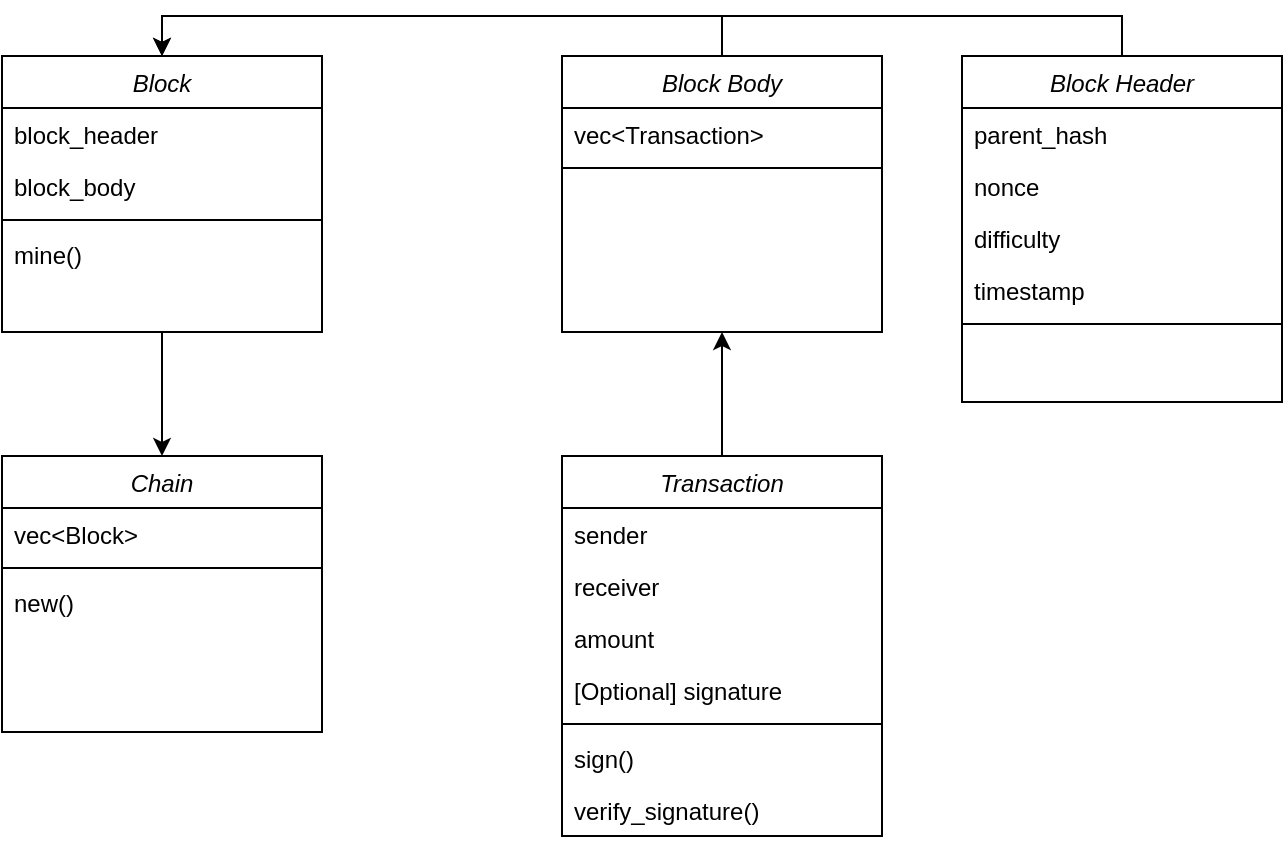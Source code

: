 <mxfile version="26.1.0">
  <diagram id="C5RBs43oDa-KdzZeNtuy" name="Page-1">
    <mxGraphModel dx="880" dy="523" grid="1" gridSize="10" guides="1" tooltips="1" connect="1" arrows="1" fold="1" page="1" pageScale="1" pageWidth="827" pageHeight="1169" math="0" shadow="0">
      <root>
        <mxCell id="WIyWlLk6GJQsqaUBKTNV-0" />
        <mxCell id="WIyWlLk6GJQsqaUBKTNV-1" parent="WIyWlLk6GJQsqaUBKTNV-0" />
        <mxCell id="HDEbhU0rNr9aGH9nYypW-46" style="edgeStyle=orthogonalEdgeStyle;rounded=0;orthogonalLoop=1;jettySize=auto;html=1;exitX=0.5;exitY=1;exitDx=0;exitDy=0;entryX=0.5;entryY=0;entryDx=0;entryDy=0;" edge="1" parent="WIyWlLk6GJQsqaUBKTNV-1" source="zkfFHV4jXpPFQw0GAbJ--0" target="HDEbhU0rNr9aGH9nYypW-37">
          <mxGeometry relative="1" as="geometry" />
        </mxCell>
        <mxCell id="zkfFHV4jXpPFQw0GAbJ--0" value="Block" style="swimlane;fontStyle=2;align=center;verticalAlign=top;childLayout=stackLayout;horizontal=1;startSize=26;horizontalStack=0;resizeParent=1;resizeLast=0;collapsible=1;marginBottom=0;rounded=0;shadow=0;strokeWidth=1;" parent="WIyWlLk6GJQsqaUBKTNV-1" vertex="1">
          <mxGeometry x="200" y="80" width="160" height="138" as="geometry">
            <mxRectangle x="230" y="140" width="160" height="26" as="alternateBounds" />
          </mxGeometry>
        </mxCell>
        <mxCell id="HDEbhU0rNr9aGH9nYypW-26" value="block_header&#xa;" style="text;align=left;verticalAlign=top;spacingLeft=4;spacingRight=4;overflow=hidden;rotatable=0;points=[[0,0.5],[1,0.5]];portConstraint=eastwest;rounded=0;shadow=0;html=0;" vertex="1" parent="zkfFHV4jXpPFQw0GAbJ--0">
          <mxGeometry y="26" width="160" height="26" as="geometry" />
        </mxCell>
        <mxCell id="HDEbhU0rNr9aGH9nYypW-27" value="block_body" style="text;align=left;verticalAlign=top;spacingLeft=4;spacingRight=4;overflow=hidden;rotatable=0;points=[[0,0.5],[1,0.5]];portConstraint=eastwest;rounded=0;shadow=0;html=0;" vertex="1" parent="zkfFHV4jXpPFQw0GAbJ--0">
          <mxGeometry y="52" width="160" height="26" as="geometry" />
        </mxCell>
        <mxCell id="zkfFHV4jXpPFQw0GAbJ--4" value="" style="line;html=1;strokeWidth=1;align=left;verticalAlign=middle;spacingTop=-1;spacingLeft=3;spacingRight=3;rotatable=0;labelPosition=right;points=[];portConstraint=eastwest;" parent="zkfFHV4jXpPFQw0GAbJ--0" vertex="1">
          <mxGeometry y="78" width="160" height="8" as="geometry" />
        </mxCell>
        <mxCell id="HDEbhU0rNr9aGH9nYypW-25" value="mine()" style="text;align=left;verticalAlign=top;spacingLeft=4;spacingRight=4;overflow=hidden;rotatable=0;points=[[0,0.5],[1,0.5]];portConstraint=eastwest;rounded=0;shadow=0;html=0;" vertex="1" parent="zkfFHV4jXpPFQw0GAbJ--0">
          <mxGeometry y="86" width="160" height="26" as="geometry" />
        </mxCell>
        <mxCell id="HDEbhU0rNr9aGH9nYypW-22" style="edgeStyle=orthogonalEdgeStyle;rounded=0;orthogonalLoop=1;jettySize=auto;html=1;entryX=0.5;entryY=0;entryDx=0;entryDy=0;" edge="1" parent="WIyWlLk6GJQsqaUBKTNV-1" source="HDEbhU0rNr9aGH9nYypW-0" target="zkfFHV4jXpPFQw0GAbJ--0">
          <mxGeometry relative="1" as="geometry">
            <Array as="points">
              <mxPoint x="760" y="60" />
              <mxPoint x="280" y="60" />
            </Array>
          </mxGeometry>
        </mxCell>
        <mxCell id="HDEbhU0rNr9aGH9nYypW-0" value="Block Header" style="swimlane;fontStyle=2;align=center;verticalAlign=top;childLayout=stackLayout;horizontal=1;startSize=26;horizontalStack=0;resizeParent=1;resizeLast=0;collapsible=1;marginBottom=0;rounded=0;shadow=0;strokeWidth=1;" vertex="1" parent="WIyWlLk6GJQsqaUBKTNV-1">
          <mxGeometry x="680" y="80" width="160" height="173" as="geometry">
            <mxRectangle x="230" y="140" width="160" height="26" as="alternateBounds" />
          </mxGeometry>
        </mxCell>
        <mxCell id="HDEbhU0rNr9aGH9nYypW-1" value="parent_hash" style="text;align=left;verticalAlign=top;spacingLeft=4;spacingRight=4;overflow=hidden;rotatable=0;points=[[0,0.5],[1,0.5]];portConstraint=eastwest;" vertex="1" parent="HDEbhU0rNr9aGH9nYypW-0">
          <mxGeometry y="26" width="160" height="26" as="geometry" />
        </mxCell>
        <mxCell id="HDEbhU0rNr9aGH9nYypW-2" value="nonce" style="text;align=left;verticalAlign=top;spacingLeft=4;spacingRight=4;overflow=hidden;rotatable=0;points=[[0,0.5],[1,0.5]];portConstraint=eastwest;rounded=0;shadow=0;html=0;" vertex="1" parent="HDEbhU0rNr9aGH9nYypW-0">
          <mxGeometry y="52" width="160" height="26" as="geometry" />
        </mxCell>
        <mxCell id="HDEbhU0rNr9aGH9nYypW-12" value="difficulty" style="text;align=left;verticalAlign=top;spacingLeft=4;spacingRight=4;overflow=hidden;rotatable=0;points=[[0,0.5],[1,0.5]];portConstraint=eastwest;rounded=0;shadow=0;html=0;" vertex="1" parent="HDEbhU0rNr9aGH9nYypW-0">
          <mxGeometry y="78" width="160" height="26" as="geometry" />
        </mxCell>
        <mxCell id="HDEbhU0rNr9aGH9nYypW-3" value="timestamp" style="text;align=left;verticalAlign=top;spacingLeft=4;spacingRight=4;overflow=hidden;rotatable=0;points=[[0,0.5],[1,0.5]];portConstraint=eastwest;rounded=0;shadow=0;html=0;" vertex="1" parent="HDEbhU0rNr9aGH9nYypW-0">
          <mxGeometry y="104" width="160" height="26" as="geometry" />
        </mxCell>
        <mxCell id="HDEbhU0rNr9aGH9nYypW-4" value="" style="line;html=1;strokeWidth=1;align=left;verticalAlign=middle;spacingTop=-1;spacingLeft=3;spacingRight=3;rotatable=0;labelPosition=right;points=[];portConstraint=eastwest;" vertex="1" parent="HDEbhU0rNr9aGH9nYypW-0">
          <mxGeometry y="130" width="160" height="8" as="geometry" />
        </mxCell>
        <mxCell id="HDEbhU0rNr9aGH9nYypW-21" style="edgeStyle=orthogonalEdgeStyle;rounded=0;orthogonalLoop=1;jettySize=auto;html=1;exitX=0.5;exitY=0;exitDx=0;exitDy=0;entryX=0.5;entryY=0;entryDx=0;entryDy=0;" edge="1" parent="WIyWlLk6GJQsqaUBKTNV-1" source="HDEbhU0rNr9aGH9nYypW-6" target="zkfFHV4jXpPFQw0GAbJ--0">
          <mxGeometry relative="1" as="geometry" />
        </mxCell>
        <mxCell id="HDEbhU0rNr9aGH9nYypW-6" value="Block Body&#xa;" style="swimlane;fontStyle=2;align=center;verticalAlign=top;childLayout=stackLayout;horizontal=1;startSize=26;horizontalStack=0;resizeParent=1;resizeLast=0;collapsible=1;marginBottom=0;rounded=0;shadow=0;strokeWidth=1;" vertex="1" parent="WIyWlLk6GJQsqaUBKTNV-1">
          <mxGeometry x="480" y="80" width="160" height="138" as="geometry">
            <mxRectangle x="230" y="140" width="160" height="26" as="alternateBounds" />
          </mxGeometry>
        </mxCell>
        <mxCell id="HDEbhU0rNr9aGH9nYypW-7" value="vec&lt;Transaction&gt;" style="text;align=left;verticalAlign=top;spacingLeft=4;spacingRight=4;overflow=hidden;rotatable=0;points=[[0,0.5],[1,0.5]];portConstraint=eastwest;" vertex="1" parent="HDEbhU0rNr9aGH9nYypW-6">
          <mxGeometry y="26" width="160" height="26" as="geometry" />
        </mxCell>
        <mxCell id="HDEbhU0rNr9aGH9nYypW-10" value="" style="line;html=1;strokeWidth=1;align=left;verticalAlign=middle;spacingTop=-1;spacingLeft=3;spacingRight=3;rotatable=0;labelPosition=right;points=[];portConstraint=eastwest;" vertex="1" parent="HDEbhU0rNr9aGH9nYypW-6">
          <mxGeometry y="52" width="160" height="8" as="geometry" />
        </mxCell>
        <mxCell id="HDEbhU0rNr9aGH9nYypW-43" style="edgeStyle=orthogonalEdgeStyle;rounded=0;orthogonalLoop=1;jettySize=auto;html=1;exitX=0.5;exitY=0;exitDx=0;exitDy=0;entryX=0.5;entryY=1;entryDx=0;entryDy=0;" edge="1" parent="WIyWlLk6GJQsqaUBKTNV-1" source="HDEbhU0rNr9aGH9nYypW-29" target="HDEbhU0rNr9aGH9nYypW-6">
          <mxGeometry relative="1" as="geometry" />
        </mxCell>
        <mxCell id="HDEbhU0rNr9aGH9nYypW-29" value="Transaction" style="swimlane;fontStyle=2;align=center;verticalAlign=top;childLayout=stackLayout;horizontal=1;startSize=26;horizontalStack=0;resizeParent=1;resizeLast=0;collapsible=1;marginBottom=0;rounded=0;shadow=0;strokeWidth=1;" vertex="1" parent="WIyWlLk6GJQsqaUBKTNV-1">
          <mxGeometry x="480" y="280" width="160" height="190" as="geometry">
            <mxRectangle x="230" y="140" width="160" height="26" as="alternateBounds" />
          </mxGeometry>
        </mxCell>
        <mxCell id="HDEbhU0rNr9aGH9nYypW-30" value="sender&#xa;" style="text;align=left;verticalAlign=top;spacingLeft=4;spacingRight=4;overflow=hidden;rotatable=0;points=[[0,0.5],[1,0.5]];portConstraint=eastwest;rounded=0;shadow=0;html=0;" vertex="1" parent="HDEbhU0rNr9aGH9nYypW-29">
          <mxGeometry y="26" width="160" height="26" as="geometry" />
        </mxCell>
        <mxCell id="HDEbhU0rNr9aGH9nYypW-31" value="receiver" style="text;align=left;verticalAlign=top;spacingLeft=4;spacingRight=4;overflow=hidden;rotatable=0;points=[[0,0.5],[1,0.5]];portConstraint=eastwest;rounded=0;shadow=0;html=0;" vertex="1" parent="HDEbhU0rNr9aGH9nYypW-29">
          <mxGeometry y="52" width="160" height="26" as="geometry" />
        </mxCell>
        <mxCell id="HDEbhU0rNr9aGH9nYypW-35" value="amount" style="text;align=left;verticalAlign=top;spacingLeft=4;spacingRight=4;overflow=hidden;rotatable=0;points=[[0,0.5],[1,0.5]];portConstraint=eastwest;rounded=0;shadow=0;html=0;" vertex="1" parent="HDEbhU0rNr9aGH9nYypW-29">
          <mxGeometry y="78" width="160" height="26" as="geometry" />
        </mxCell>
        <mxCell id="HDEbhU0rNr9aGH9nYypW-34" value="[Optional] signature" style="text;align=left;verticalAlign=top;spacingLeft=4;spacingRight=4;overflow=hidden;rotatable=0;points=[[0,0.5],[1,0.5]];portConstraint=eastwest;rounded=0;shadow=0;html=0;" vertex="1" parent="HDEbhU0rNr9aGH9nYypW-29">
          <mxGeometry y="104" width="160" height="26" as="geometry" />
        </mxCell>
        <mxCell id="HDEbhU0rNr9aGH9nYypW-32" value="" style="line;html=1;strokeWidth=1;align=left;verticalAlign=middle;spacingTop=-1;spacingLeft=3;spacingRight=3;rotatable=0;labelPosition=right;points=[];portConstraint=eastwest;" vertex="1" parent="HDEbhU0rNr9aGH9nYypW-29">
          <mxGeometry y="130" width="160" height="8" as="geometry" />
        </mxCell>
        <mxCell id="HDEbhU0rNr9aGH9nYypW-48" value="sign()&#xa;" style="text;align=left;verticalAlign=top;spacingLeft=4;spacingRight=4;overflow=hidden;rotatable=0;points=[[0,0.5],[1,0.5]];portConstraint=eastwest;rounded=0;shadow=0;html=0;" vertex="1" parent="HDEbhU0rNr9aGH9nYypW-29">
          <mxGeometry y="138" width="160" height="26" as="geometry" />
        </mxCell>
        <mxCell id="HDEbhU0rNr9aGH9nYypW-49" value="verify_signature()&#xa;" style="text;align=left;verticalAlign=top;spacingLeft=4;spacingRight=4;overflow=hidden;rotatable=0;points=[[0,0.5],[1,0.5]];portConstraint=eastwest;rounded=0;shadow=0;html=0;" vertex="1" parent="HDEbhU0rNr9aGH9nYypW-29">
          <mxGeometry y="164" width="160" height="26" as="geometry" />
        </mxCell>
        <mxCell id="HDEbhU0rNr9aGH9nYypW-37" value="Chain" style="swimlane;fontStyle=2;align=center;verticalAlign=top;childLayout=stackLayout;horizontal=1;startSize=26;horizontalStack=0;resizeParent=1;resizeLast=0;collapsible=1;marginBottom=0;rounded=0;shadow=0;strokeWidth=1;" vertex="1" parent="WIyWlLk6GJQsqaUBKTNV-1">
          <mxGeometry x="200" y="280" width="160" height="138" as="geometry">
            <mxRectangle x="230" y="140" width="160" height="26" as="alternateBounds" />
          </mxGeometry>
        </mxCell>
        <mxCell id="HDEbhU0rNr9aGH9nYypW-38" value="vec&lt;Block&gt;" style="text;align=left;verticalAlign=top;spacingLeft=4;spacingRight=4;overflow=hidden;rotatable=0;points=[[0,0.5],[1,0.5]];portConstraint=eastwest;rounded=0;shadow=0;html=0;" vertex="1" parent="HDEbhU0rNr9aGH9nYypW-37">
          <mxGeometry y="26" width="160" height="26" as="geometry" />
        </mxCell>
        <mxCell id="HDEbhU0rNr9aGH9nYypW-40" value="" style="line;html=1;strokeWidth=1;align=left;verticalAlign=middle;spacingTop=-1;spacingLeft=3;spacingRight=3;rotatable=0;labelPosition=right;points=[];portConstraint=eastwest;" vertex="1" parent="HDEbhU0rNr9aGH9nYypW-37">
          <mxGeometry y="52" width="160" height="8" as="geometry" />
        </mxCell>
        <mxCell id="HDEbhU0rNr9aGH9nYypW-41" value="new()" style="text;align=left;verticalAlign=top;spacingLeft=4;spacingRight=4;overflow=hidden;rotatable=0;points=[[0,0.5],[1,0.5]];portConstraint=eastwest;rounded=0;shadow=0;html=0;" vertex="1" parent="HDEbhU0rNr9aGH9nYypW-37">
          <mxGeometry y="60" width="160" height="26" as="geometry" />
        </mxCell>
      </root>
    </mxGraphModel>
  </diagram>
</mxfile>
